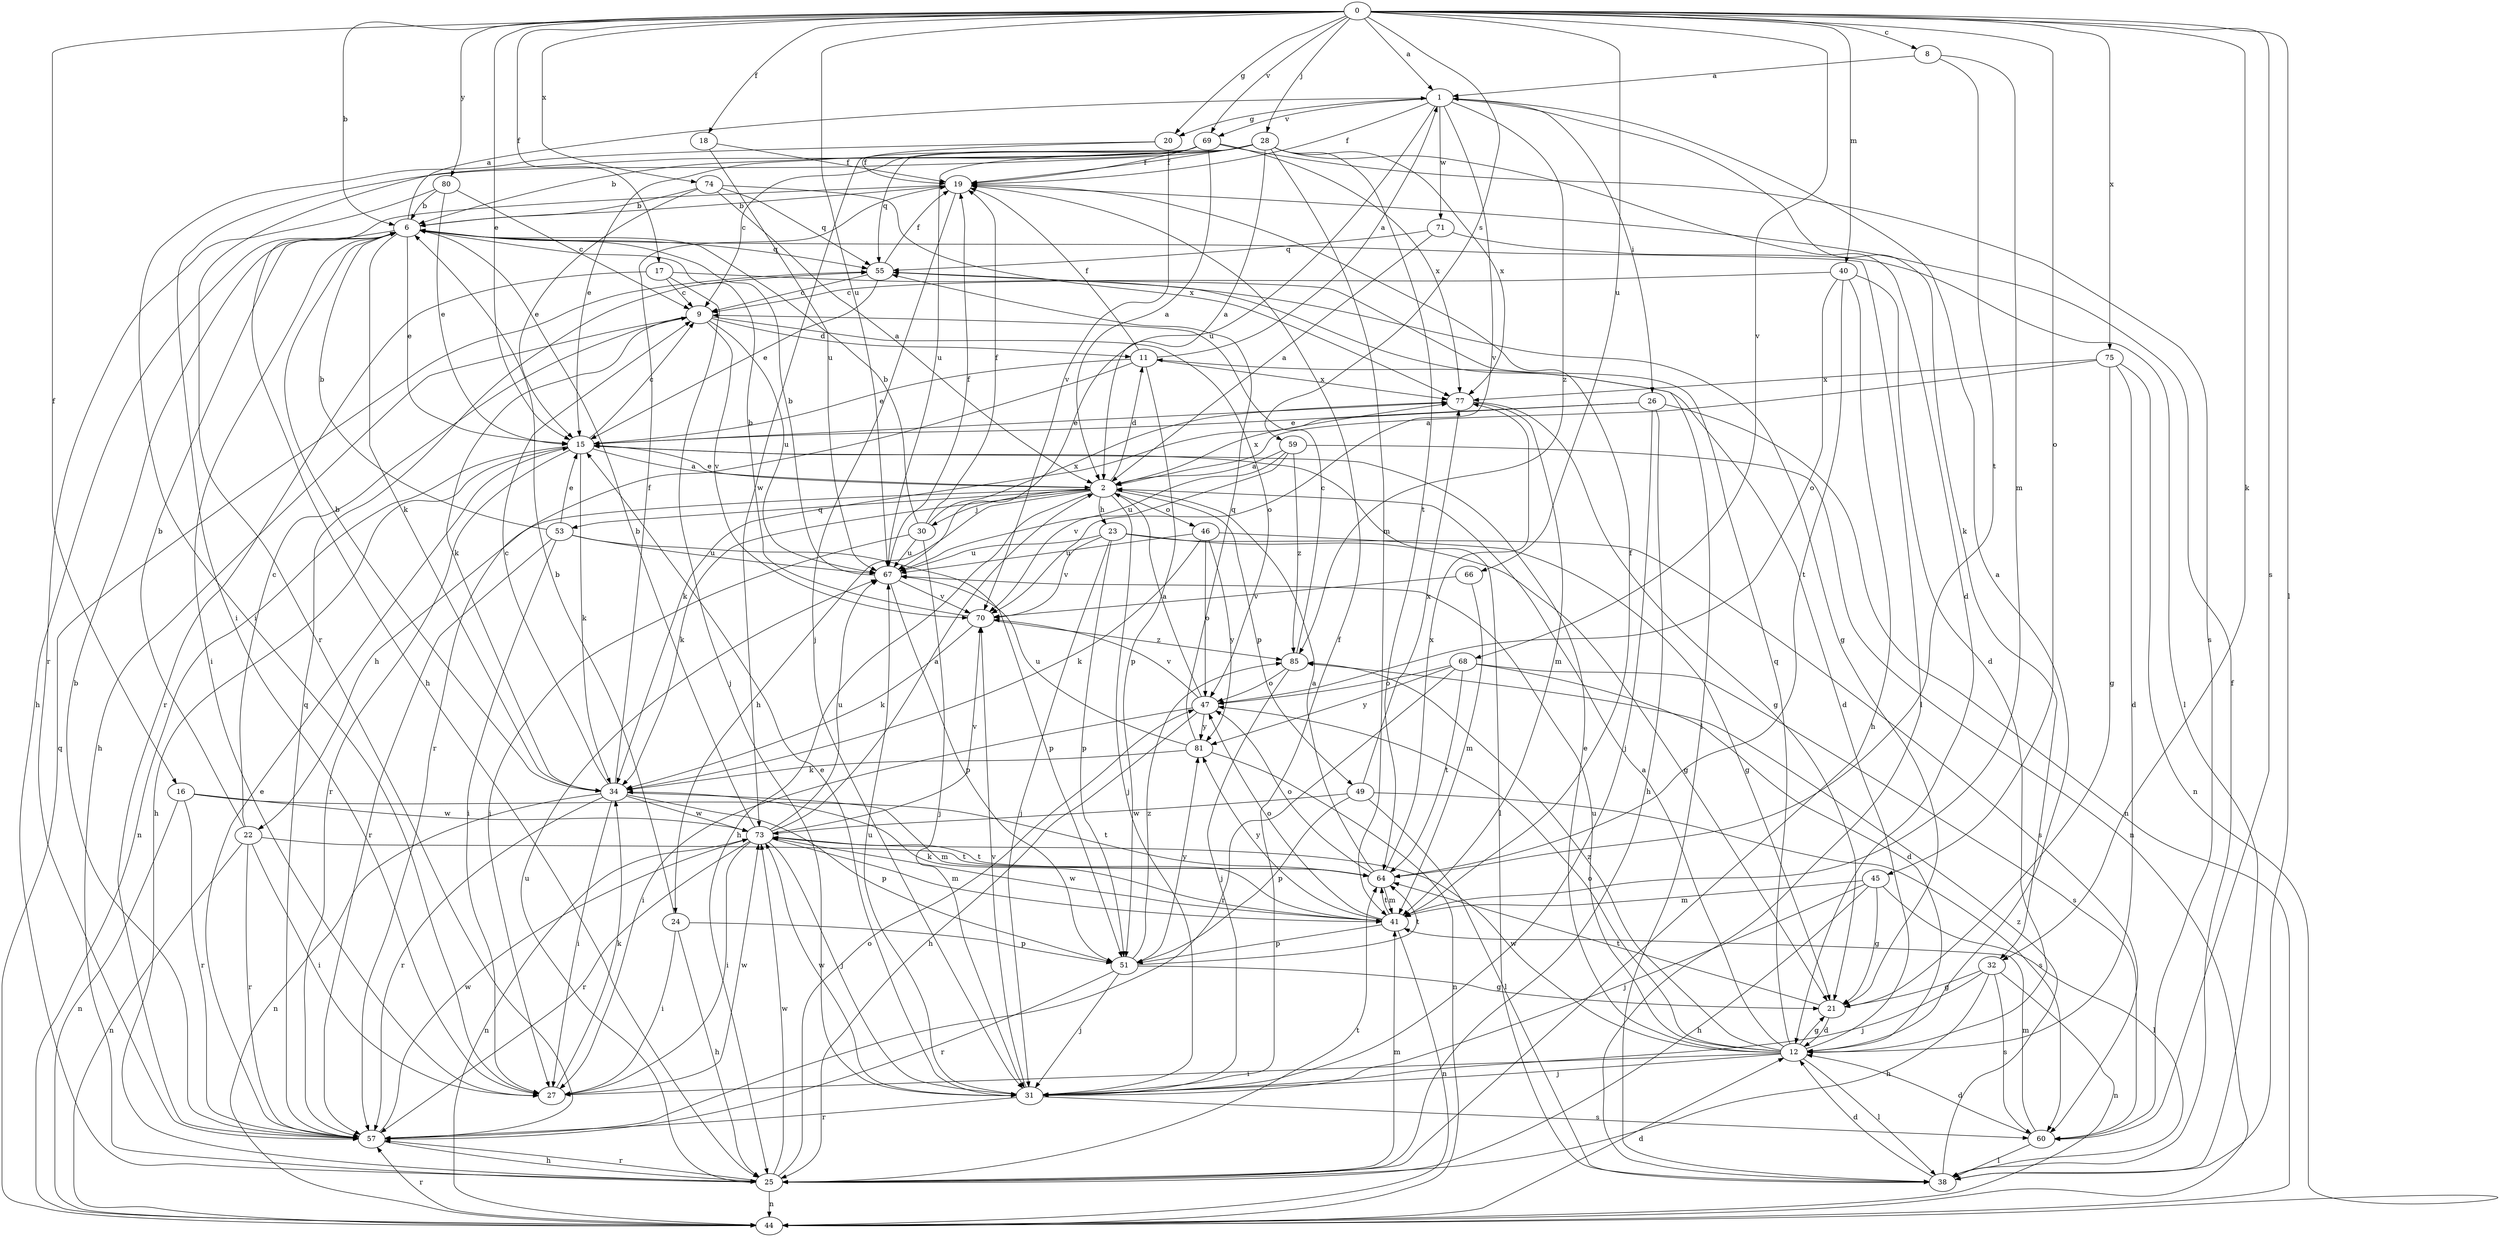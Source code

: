 strict digraph  {
0;
1;
2;
6;
8;
9;
11;
12;
15;
16;
17;
18;
19;
20;
21;
22;
23;
24;
25;
26;
27;
28;
30;
31;
32;
34;
38;
40;
41;
44;
45;
46;
47;
49;
51;
53;
55;
57;
59;
60;
64;
66;
67;
68;
69;
70;
71;
73;
74;
75;
77;
80;
81;
85;
0 -> 1  [label=a];
0 -> 6  [label=b];
0 -> 8  [label=c];
0 -> 15  [label=e];
0 -> 16  [label=f];
0 -> 17  [label=f];
0 -> 18  [label=f];
0 -> 20  [label=g];
0 -> 28  [label=j];
0 -> 32  [label=k];
0 -> 38  [label=l];
0 -> 40  [label=m];
0 -> 45  [label=o];
0 -> 59  [label=s];
0 -> 60  [label=s];
0 -> 66  [label=u];
0 -> 67  [label=u];
0 -> 68  [label=v];
0 -> 69  [label=v];
0 -> 74  [label=x];
0 -> 75  [label=x];
0 -> 80  [label=y];
1 -> 19  [label=f];
1 -> 20  [label=g];
1 -> 26  [label=i];
1 -> 32  [label=k];
1 -> 67  [label=u];
1 -> 69  [label=v];
1 -> 70  [label=v];
1 -> 71  [label=w];
1 -> 85  [label=z];
2 -> 11  [label=d];
2 -> 15  [label=e];
2 -> 22  [label=h];
2 -> 23  [label=h];
2 -> 24  [label=h];
2 -> 25  [label=h];
2 -> 30  [label=j];
2 -> 31  [label=j];
2 -> 34  [label=k];
2 -> 46  [label=o];
2 -> 49  [label=p];
2 -> 53  [label=q];
2 -> 77  [label=x];
6 -> 1  [label=a];
6 -> 15  [label=e];
6 -> 25  [label=h];
6 -> 27  [label=i];
6 -> 34  [label=k];
6 -> 38  [label=l];
6 -> 55  [label=q];
8 -> 1  [label=a];
8 -> 41  [label=m];
8 -> 64  [label=t];
9 -> 11  [label=d];
9 -> 25  [label=h];
9 -> 34  [label=k];
9 -> 47  [label=o];
9 -> 67  [label=u];
9 -> 70  [label=v];
11 -> 1  [label=a];
11 -> 15  [label=e];
11 -> 19  [label=f];
11 -> 51  [label=p];
11 -> 57  [label=r];
11 -> 77  [label=x];
12 -> 1  [label=a];
12 -> 2  [label=a];
12 -> 11  [label=d];
12 -> 15  [label=e];
12 -> 21  [label=g];
12 -> 27  [label=i];
12 -> 31  [label=j];
12 -> 38  [label=l];
12 -> 47  [label=o];
12 -> 55  [label=q];
12 -> 67  [label=u];
12 -> 73  [label=w];
12 -> 85  [label=z];
15 -> 2  [label=a];
15 -> 9  [label=c];
15 -> 25  [label=h];
15 -> 34  [label=k];
15 -> 38  [label=l];
15 -> 44  [label=n];
15 -> 57  [label=r];
16 -> 44  [label=n];
16 -> 57  [label=r];
16 -> 64  [label=t];
16 -> 73  [label=w];
17 -> 9  [label=c];
17 -> 21  [label=g];
17 -> 31  [label=j];
17 -> 57  [label=r];
18 -> 19  [label=f];
18 -> 67  [label=u];
19 -> 6  [label=b];
19 -> 25  [label=h];
19 -> 31  [label=j];
20 -> 19  [label=f];
20 -> 27  [label=i];
20 -> 70  [label=v];
21 -> 12  [label=d];
21 -> 64  [label=t];
22 -> 6  [label=b];
22 -> 9  [label=c];
22 -> 27  [label=i];
22 -> 44  [label=n];
22 -> 57  [label=r];
22 -> 64  [label=t];
23 -> 21  [label=g];
23 -> 31  [label=j];
23 -> 51  [label=p];
23 -> 60  [label=s];
23 -> 67  [label=u];
23 -> 70  [label=v];
24 -> 6  [label=b];
24 -> 25  [label=h];
24 -> 27  [label=i];
24 -> 51  [label=p];
25 -> 41  [label=m];
25 -> 44  [label=n];
25 -> 47  [label=o];
25 -> 57  [label=r];
25 -> 64  [label=t];
25 -> 67  [label=u];
25 -> 73  [label=w];
26 -> 15  [label=e];
26 -> 25  [label=h];
26 -> 31  [label=j];
26 -> 34  [label=k];
26 -> 44  [label=n];
27 -> 34  [label=k];
27 -> 73  [label=w];
28 -> 2  [label=a];
28 -> 9  [label=c];
28 -> 12  [label=d];
28 -> 19  [label=f];
28 -> 27  [label=i];
28 -> 41  [label=m];
28 -> 55  [label=q];
28 -> 64  [label=t];
28 -> 67  [label=u];
28 -> 77  [label=x];
30 -> 6  [label=b];
30 -> 19  [label=f];
30 -> 27  [label=i];
30 -> 31  [label=j];
30 -> 67  [label=u];
30 -> 77  [label=x];
31 -> 15  [label=e];
31 -> 19  [label=f];
31 -> 57  [label=r];
31 -> 60  [label=s];
31 -> 67  [label=u];
31 -> 70  [label=v];
31 -> 73  [label=w];
32 -> 21  [label=g];
32 -> 25  [label=h];
32 -> 31  [label=j];
32 -> 44  [label=n];
32 -> 60  [label=s];
34 -> 6  [label=b];
34 -> 9  [label=c];
34 -> 19  [label=f];
34 -> 27  [label=i];
34 -> 41  [label=m];
34 -> 44  [label=n];
34 -> 51  [label=p];
34 -> 57  [label=r];
34 -> 73  [label=w];
38 -> 12  [label=d];
38 -> 19  [label=f];
38 -> 85  [label=z];
40 -> 9  [label=c];
40 -> 12  [label=d];
40 -> 25  [label=h];
40 -> 47  [label=o];
40 -> 64  [label=t];
41 -> 19  [label=f];
41 -> 34  [label=k];
41 -> 44  [label=n];
41 -> 47  [label=o];
41 -> 51  [label=p];
41 -> 64  [label=t];
41 -> 73  [label=w];
41 -> 81  [label=y];
44 -> 12  [label=d];
44 -> 55  [label=q];
44 -> 57  [label=r];
45 -> 21  [label=g];
45 -> 25  [label=h];
45 -> 31  [label=j];
45 -> 38  [label=l];
45 -> 41  [label=m];
46 -> 21  [label=g];
46 -> 34  [label=k];
46 -> 47  [label=o];
46 -> 67  [label=u];
46 -> 81  [label=y];
47 -> 2  [label=a];
47 -> 25  [label=h];
47 -> 27  [label=i];
47 -> 70  [label=v];
47 -> 81  [label=y];
49 -> 38  [label=l];
49 -> 51  [label=p];
49 -> 60  [label=s];
49 -> 73  [label=w];
49 -> 77  [label=x];
51 -> 21  [label=g];
51 -> 31  [label=j];
51 -> 57  [label=r];
51 -> 64  [label=t];
51 -> 81  [label=y];
51 -> 85  [label=z];
53 -> 6  [label=b];
53 -> 15  [label=e];
53 -> 27  [label=i];
53 -> 51  [label=p];
53 -> 57  [label=r];
53 -> 67  [label=u];
55 -> 9  [label=c];
55 -> 15  [label=e];
55 -> 19  [label=f];
55 -> 38  [label=l];
57 -> 6  [label=b];
57 -> 15  [label=e];
57 -> 25  [label=h];
57 -> 55  [label=q];
57 -> 73  [label=w];
59 -> 2  [label=a];
59 -> 44  [label=n];
59 -> 67  [label=u];
59 -> 70  [label=v];
59 -> 85  [label=z];
60 -> 12  [label=d];
60 -> 38  [label=l];
60 -> 41  [label=m];
64 -> 2  [label=a];
64 -> 41  [label=m];
64 -> 47  [label=o];
64 -> 77  [label=x];
66 -> 41  [label=m];
66 -> 70  [label=v];
67 -> 6  [label=b];
67 -> 19  [label=f];
67 -> 51  [label=p];
67 -> 70  [label=v];
68 -> 12  [label=d];
68 -> 47  [label=o];
68 -> 57  [label=r];
68 -> 60  [label=s];
68 -> 64  [label=t];
68 -> 81  [label=y];
69 -> 2  [label=a];
69 -> 6  [label=b];
69 -> 15  [label=e];
69 -> 19  [label=f];
69 -> 57  [label=r];
69 -> 60  [label=s];
69 -> 73  [label=w];
69 -> 77  [label=x];
70 -> 6  [label=b];
70 -> 34  [label=k];
70 -> 85  [label=z];
71 -> 2  [label=a];
71 -> 38  [label=l];
71 -> 55  [label=q];
73 -> 2  [label=a];
73 -> 6  [label=b];
73 -> 27  [label=i];
73 -> 31  [label=j];
73 -> 41  [label=m];
73 -> 44  [label=n];
73 -> 57  [label=r];
73 -> 64  [label=t];
73 -> 67  [label=u];
73 -> 70  [label=v];
74 -> 2  [label=a];
74 -> 6  [label=b];
74 -> 15  [label=e];
74 -> 55  [label=q];
74 -> 77  [label=x];
75 -> 2  [label=a];
75 -> 12  [label=d];
75 -> 21  [label=g];
75 -> 44  [label=n];
75 -> 77  [label=x];
77 -> 15  [label=e];
77 -> 21  [label=g];
77 -> 41  [label=m];
80 -> 6  [label=b];
80 -> 9  [label=c];
80 -> 15  [label=e];
80 -> 57  [label=r];
81 -> 34  [label=k];
81 -> 44  [label=n];
81 -> 55  [label=q];
81 -> 67  [label=u];
85 -> 9  [label=c];
85 -> 31  [label=j];
85 -> 47  [label=o];
}
